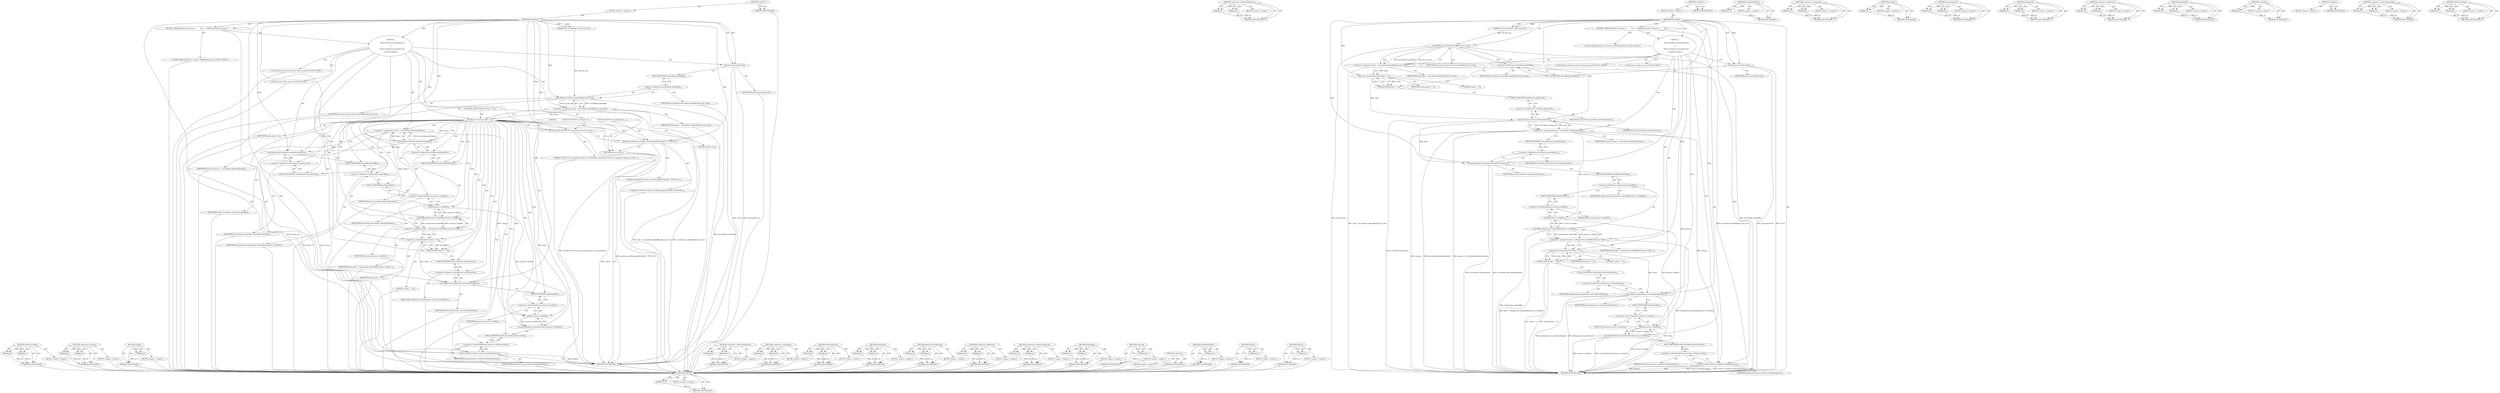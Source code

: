 digraph "CHECK" {
vulnerable_113 [label=<(METHOD,CHECK)>];
vulnerable_114 [label=<(PARAM,p1)>];
vulnerable_115 [label=<(BLOCK,&lt;empty&gt;,&lt;empty&gt;)>];
vulnerable_116 [label=<(METHOD_RETURN,ANY)>];
vulnerable_136 [label=<(METHOD,&lt;operator&gt;.indirectFieldAccess)>];
vulnerable_137 [label=<(PARAM,p1)>];
vulnerable_138 [label=<(PARAM,p2)>];
vulnerable_139 [label=<(BLOCK,&lt;empty&gt;,&lt;empty&gt;)>];
vulnerable_140 [label=<(METHOD_RETURN,ANY)>];
vulnerable_6 [label=<(METHOD,&lt;global&gt;)<SUB>1</SUB>>];
vulnerable_7 [label=<(BLOCK,&lt;empty&gt;,&lt;empty&gt;)<SUB>1</SUB>>];
vulnerable_8 [label=<(METHOD,binderDied)<SUB>1</SUB>>];
vulnerable_9 [label=<(PARAM,const wp&lt;IBinder&gt; &amp;the_late_who)<SUB>1</SUB>>];
vulnerable_10 [label=<(BLOCK,{
 OMXNodeInstance *instance;

 {

         Mut...,{
 OMXNodeInstance *instance;

 {

         Mut...)<SUB>1</SUB>>];
vulnerable_11 [label="<(LOCAL,OMXNodeInstance* instance: OMXNodeInstance*)<SUB>2</SUB>>"];
vulnerable_12 [label="<(BLOCK,{

         Mutex::Autolock autoLock(mLock);
 
...,{

         Mutex::Autolock autoLock(mLock);
 
...)<SUB>4</SUB>>"];
vulnerable_13 [label="<(LOCAL,Mutex.Autolock autoLock: Mutex.Autolock)<SUB>6</SUB>>"];
vulnerable_14 [label=<(autoLock,autoLock(mLock))<SUB>6</SUB>>];
vulnerable_15 [label=<(IDENTIFIER,mLock,autoLock(mLock))<SUB>6</SUB>>];
vulnerable_16 [label="<(LOCAL,ssize_t index: ssize_t)<SUB>8</SUB>>"];
vulnerable_17 [label=<(&lt;operator&gt;.assignment,index = mLiveNodes.indexOfKey(the_late_who))<SUB>8</SUB>>];
vulnerable_18 [label=<(IDENTIFIER,index,index = mLiveNodes.indexOfKey(the_late_who))<SUB>8</SUB>>];
vulnerable_19 [label=<(indexOfKey,mLiveNodes.indexOfKey(the_late_who))<SUB>8</SUB>>];
vulnerable_20 [label=<(&lt;operator&gt;.fieldAccess,mLiveNodes.indexOfKey)<SUB>8</SUB>>];
vulnerable_21 [label=<(IDENTIFIER,mLiveNodes,mLiveNodes.indexOfKey(the_late_who))<SUB>8</SUB>>];
vulnerable_22 [label=<(FIELD_IDENTIFIER,indexOfKey,indexOfKey)<SUB>8</SUB>>];
vulnerable_23 [label=<(IDENTIFIER,the_late_who,mLiveNodes.indexOfKey(the_late_who))<SUB>8</SUB>>];
vulnerable_24 [label=<(CHECK,CHECK(index &gt;= 0))<SUB>9</SUB>>];
vulnerable_25 [label=<(&lt;operator&gt;.greaterEqualsThan,index &gt;= 0)<SUB>9</SUB>>];
vulnerable_26 [label=<(IDENTIFIER,index,index &gt;= 0)<SUB>9</SUB>>];
vulnerable_27 [label=<(LITERAL,0,index &gt;= 0)<SUB>9</SUB>>];
vulnerable_28 [label=<(&lt;operator&gt;.assignment,instance = mLiveNodes.editValueAt(index))<SUB>11</SUB>>];
vulnerable_29 [label=<(IDENTIFIER,instance,instance = mLiveNodes.editValueAt(index))<SUB>11</SUB>>];
vulnerable_30 [label=<(editValueAt,mLiveNodes.editValueAt(index))<SUB>11</SUB>>];
vulnerable_31 [label=<(&lt;operator&gt;.fieldAccess,mLiveNodes.editValueAt)<SUB>11</SUB>>];
vulnerable_32 [label=<(IDENTIFIER,mLiveNodes,mLiveNodes.editValueAt(index))<SUB>11</SUB>>];
vulnerable_33 [label=<(FIELD_IDENTIFIER,editValueAt,editValueAt)<SUB>11</SUB>>];
vulnerable_34 [label=<(IDENTIFIER,index,mLiveNodes.editValueAt(index))<SUB>11</SUB>>];
vulnerable_35 [label=<(removeItemsAt,mLiveNodes.removeItemsAt(index))<SUB>12</SUB>>];
vulnerable_36 [label=<(&lt;operator&gt;.fieldAccess,mLiveNodes.removeItemsAt)<SUB>12</SUB>>];
vulnerable_37 [label=<(IDENTIFIER,mLiveNodes,mLiveNodes.removeItemsAt(index))<SUB>12</SUB>>];
vulnerable_38 [label=<(FIELD_IDENTIFIER,removeItemsAt,removeItemsAt)<SUB>12</SUB>>];
vulnerable_39 [label=<(IDENTIFIER,index,mLiveNodes.removeItemsAt(index))<SUB>12</SUB>>];
vulnerable_40 [label=<(&lt;operator&gt;.assignment,index = mDispatchers.indexOfKey(instance-&gt;nodeI...)<SUB>14</SUB>>];
vulnerable_41 [label=<(IDENTIFIER,index,index = mDispatchers.indexOfKey(instance-&gt;nodeI...)<SUB>14</SUB>>];
vulnerable_42 [label=<(indexOfKey,mDispatchers.indexOfKey(instance-&gt;nodeID()))<SUB>14</SUB>>];
vulnerable_43 [label=<(&lt;operator&gt;.fieldAccess,mDispatchers.indexOfKey)<SUB>14</SUB>>];
vulnerable_44 [label=<(IDENTIFIER,mDispatchers,mDispatchers.indexOfKey(instance-&gt;nodeID()))<SUB>14</SUB>>];
vulnerable_45 [label=<(FIELD_IDENTIFIER,indexOfKey,indexOfKey)<SUB>14</SUB>>];
vulnerable_46 [label=<(nodeID,instance-&gt;nodeID())<SUB>14</SUB>>];
vulnerable_47 [label=<(&lt;operator&gt;.indirectFieldAccess,instance-&gt;nodeID)<SUB>14</SUB>>];
vulnerable_48 [label=<(IDENTIFIER,instance,instance-&gt;nodeID())<SUB>14</SUB>>];
vulnerable_49 [label=<(FIELD_IDENTIFIER,nodeID,nodeID)<SUB>14</SUB>>];
vulnerable_50 [label=<(CHECK,CHECK(index &gt;= 0))<SUB>15</SUB>>];
vulnerable_51 [label=<(&lt;operator&gt;.greaterEqualsThan,index &gt;= 0)<SUB>15</SUB>>];
vulnerable_52 [label=<(IDENTIFIER,index,index &gt;= 0)<SUB>15</SUB>>];
vulnerable_53 [label=<(LITERAL,0,index &gt;= 0)<SUB>15</SUB>>];
vulnerable_54 [label=<(removeItemsAt,mDispatchers.removeItemsAt(index))<SUB>16</SUB>>];
vulnerable_55 [label=<(&lt;operator&gt;.fieldAccess,mDispatchers.removeItemsAt)<SUB>16</SUB>>];
vulnerable_56 [label=<(IDENTIFIER,mDispatchers,mDispatchers.removeItemsAt(index))<SUB>16</SUB>>];
vulnerable_57 [label=<(FIELD_IDENTIFIER,removeItemsAt,removeItemsAt)<SUB>16</SUB>>];
vulnerable_58 [label=<(IDENTIFIER,index,mDispatchers.removeItemsAt(index))<SUB>16</SUB>>];
vulnerable_59 [label=<(invalidateNodeID_l,invalidateNodeID_l(instance-&gt;nodeID()))<SUB>18</SUB>>];
vulnerable_60 [label=<(nodeID,instance-&gt;nodeID())<SUB>18</SUB>>];
vulnerable_61 [label=<(&lt;operator&gt;.indirectFieldAccess,instance-&gt;nodeID)<SUB>18</SUB>>];
vulnerable_62 [label=<(IDENTIFIER,instance,instance-&gt;nodeID())<SUB>18</SUB>>];
vulnerable_63 [label=<(FIELD_IDENTIFIER,nodeID,nodeID)<SUB>18</SUB>>];
vulnerable_64 [label=<(onObserverDied,instance-&gt;onObserverDied(mMaster))<SUB>21</SUB>>];
vulnerable_65 [label=<(&lt;operator&gt;.indirectFieldAccess,instance-&gt;onObserverDied)<SUB>21</SUB>>];
vulnerable_66 [label=<(IDENTIFIER,instance,instance-&gt;onObserverDied(mMaster))<SUB>21</SUB>>];
vulnerable_67 [label=<(FIELD_IDENTIFIER,onObserverDied,onObserverDied)<SUB>21</SUB>>];
vulnerable_68 [label=<(IDENTIFIER,mMaster,instance-&gt;onObserverDied(mMaster))<SUB>21</SUB>>];
vulnerable_69 [label=<(METHOD_RETURN,void)<SUB>1</SUB>>];
vulnerable_71 [label=<(METHOD_RETURN,ANY)<SUB>1</SUB>>];
vulnerable_141 [label=<(METHOD,invalidateNodeID_l)>];
vulnerable_142 [label=<(PARAM,p1)>];
vulnerable_143 [label=<(BLOCK,&lt;empty&gt;,&lt;empty&gt;)>];
vulnerable_144 [label=<(METHOD_RETURN,ANY)>];
vulnerable_98 [label=<(METHOD,&lt;operator&gt;.assignment)>];
vulnerable_99 [label=<(PARAM,p1)>];
vulnerable_100 [label=<(PARAM,p2)>];
vulnerable_101 [label=<(BLOCK,&lt;empty&gt;,&lt;empty&gt;)>];
vulnerable_102 [label=<(METHOD_RETURN,ANY)>];
vulnerable_132 [label=<(METHOD,nodeID)>];
vulnerable_133 [label=<(PARAM,p1)>];
vulnerable_134 [label=<(BLOCK,&lt;empty&gt;,&lt;empty&gt;)>];
vulnerable_135 [label=<(METHOD_RETURN,ANY)>];
vulnerable_127 [label=<(METHOD,removeItemsAt)>];
vulnerable_128 [label=<(PARAM,p1)>];
vulnerable_129 [label=<(PARAM,p2)>];
vulnerable_130 [label=<(BLOCK,&lt;empty&gt;,&lt;empty&gt;)>];
vulnerable_131 [label=<(METHOD_RETURN,ANY)>];
vulnerable_122 [label=<(METHOD,editValueAt)>];
vulnerable_123 [label=<(PARAM,p1)>];
vulnerable_124 [label=<(PARAM,p2)>];
vulnerable_125 [label=<(BLOCK,&lt;empty&gt;,&lt;empty&gt;)>];
vulnerable_126 [label=<(METHOD_RETURN,ANY)>];
vulnerable_108 [label=<(METHOD,&lt;operator&gt;.fieldAccess)>];
vulnerable_109 [label=<(PARAM,p1)>];
vulnerable_110 [label=<(PARAM,p2)>];
vulnerable_111 [label=<(BLOCK,&lt;empty&gt;,&lt;empty&gt;)>];
vulnerable_112 [label=<(METHOD_RETURN,ANY)>];
vulnerable_103 [label=<(METHOD,indexOfKey)>];
vulnerable_104 [label=<(PARAM,p1)>];
vulnerable_105 [label=<(PARAM,p2)>];
vulnerable_106 [label=<(BLOCK,&lt;empty&gt;,&lt;empty&gt;)>];
vulnerable_107 [label=<(METHOD_RETURN,ANY)>];
vulnerable_94 [label=<(METHOD,autoLock)>];
vulnerable_95 [label=<(PARAM,p1)>];
vulnerable_96 [label=<(BLOCK,&lt;empty&gt;,&lt;empty&gt;)>];
vulnerable_97 [label=<(METHOD_RETURN,ANY)>];
vulnerable_88 [label=<(METHOD,&lt;global&gt;)<SUB>1</SUB>>];
vulnerable_89 [label=<(BLOCK,&lt;empty&gt;,&lt;empty&gt;)>];
vulnerable_90 [label=<(METHOD_RETURN,ANY)>];
vulnerable_117 [label=<(METHOD,&lt;operator&gt;.greaterEqualsThan)>];
vulnerable_118 [label=<(PARAM,p1)>];
vulnerable_119 [label=<(PARAM,p2)>];
vulnerable_120 [label=<(BLOCK,&lt;empty&gt;,&lt;empty&gt;)>];
vulnerable_121 [label=<(METHOD_RETURN,ANY)>];
vulnerable_145 [label=<(METHOD,onObserverDied)>];
vulnerable_146 [label=<(PARAM,p1)>];
vulnerable_147 [label=<(PARAM,p2)>];
vulnerable_148 [label=<(BLOCK,&lt;empty&gt;,&lt;empty&gt;)>];
vulnerable_149 [label=<(METHOD_RETURN,ANY)>];
fixed_170 [label=<(METHOD,onObserverDied)>];
fixed_171 [label=<(PARAM,p1)>];
fixed_172 [label=<(PARAM,p2)>];
fixed_173 [label=<(BLOCK,&lt;empty&gt;,&lt;empty&gt;)>];
fixed_174 [label=<(METHOD_RETURN,ANY)>];
fixed_124 [label=<(METHOD,&lt;operator&gt;.lessThan)>];
fixed_125 [label=<(PARAM,p1)>];
fixed_126 [label=<(PARAM,p2)>];
fixed_127 [label=<(BLOCK,&lt;empty&gt;,&lt;empty&gt;)>];
fixed_128 [label=<(METHOD_RETURN,ANY)>];
fixed_148 [label=<(METHOD,nodeID)>];
fixed_149 [label=<(PARAM,p1)>];
fixed_150 [label=<(BLOCK,&lt;empty&gt;,&lt;empty&gt;)>];
fixed_151 [label=<(METHOD_RETURN,ANY)>];
fixed_6 [label=<(METHOD,&lt;global&gt;)<SUB>1</SUB>>];
fixed_7 [label=<(BLOCK,&lt;empty&gt;,&lt;empty&gt;)<SUB>1</SUB>>];
fixed_8 [label=<(METHOD,binderDied)<SUB>1</SUB>>];
fixed_9 [label=<(PARAM,const wp&lt;IBinder&gt; &amp;the_late_who)<SUB>1</SUB>>];
fixed_10 [label=<(BLOCK,{
 OMXNodeInstance *instance;

 {

         Mut...,{
 OMXNodeInstance *instance;

 {

         Mut...)<SUB>1</SUB>>];
fixed_11 [label="<(LOCAL,OMXNodeInstance* instance: OMXNodeInstance*)<SUB>2</SUB>>"];
fixed_12 [label="<(BLOCK,{

         Mutex::Autolock autoLock(mLock);
 
...,{

         Mutex::Autolock autoLock(mLock);
 
...)<SUB>4</SUB>>"];
fixed_13 [label="<(LOCAL,Mutex.Autolock autoLock: Mutex.Autolock)<SUB>6</SUB>>"];
fixed_14 [label=<(autoLock,autoLock(mLock))<SUB>6</SUB>>];
fixed_15 [label=<(IDENTIFIER,mLock,autoLock(mLock))<SUB>6</SUB>>];
fixed_16 [label="<(LOCAL,ssize_t index: ssize_t)<SUB>8</SUB>>"];
fixed_17 [label=<(&lt;operator&gt;.assignment,index = mLiveNodes.indexOfKey(the_late_who))<SUB>8</SUB>>];
fixed_18 [label=<(IDENTIFIER,index,index = mLiveNodes.indexOfKey(the_late_who))<SUB>8</SUB>>];
fixed_19 [label=<(indexOfKey,mLiveNodes.indexOfKey(the_late_who))<SUB>8</SUB>>];
fixed_20 [label=<(&lt;operator&gt;.fieldAccess,mLiveNodes.indexOfKey)<SUB>8</SUB>>];
fixed_21 [label=<(IDENTIFIER,mLiveNodes,mLiveNodes.indexOfKey(the_late_who))<SUB>8</SUB>>];
fixed_22 [label=<(FIELD_IDENTIFIER,indexOfKey,indexOfKey)<SUB>8</SUB>>];
fixed_23 [label=<(IDENTIFIER,the_late_who,mLiveNodes.indexOfKey(the_late_who))<SUB>8</SUB>>];
fixed_24 [label=<(CONTROL_STRUCTURE,IF,if (index &lt; 0))<SUB>10</SUB>>];
fixed_25 [label=<(&lt;operator&gt;.lessThan,index &lt; 0)<SUB>10</SUB>>];
fixed_26 [label=<(IDENTIFIER,index,index &lt; 0)<SUB>10</SUB>>];
fixed_27 [label=<(LITERAL,0,index &lt; 0)<SUB>10</SUB>>];
fixed_28 [label=<(BLOCK,{
            ALOGE(&quot;b/27597103, nonexistent ob...,{
            ALOGE(&quot;b/27597103, nonexistent ob...)<SUB>10</SUB>>];
fixed_29 [label=<(ALOGE,ALOGE(&quot;b/27597103, nonexistent observer on bind...)<SUB>11</SUB>>];
fixed_30 [label=<(LITERAL,&quot;b/27597103, nonexistent observer on binderDied&quot;,ALOGE(&quot;b/27597103, nonexistent observer on bind...)<SUB>11</SUB>>];
fixed_31 [label=<(android_errorWriteLog,android_errorWriteLog(0x534e4554, &quot;27597103&quot;))<SUB>12</SUB>>];
fixed_32 [label=<(LITERAL,0x534e4554,android_errorWriteLog(0x534e4554, &quot;27597103&quot;))<SUB>12</SUB>>];
fixed_33 [label=<(LITERAL,&quot;27597103&quot;,android_errorWriteLog(0x534e4554, &quot;27597103&quot;))<SUB>12</SUB>>];
fixed_34 [label=<(RETURN,return;,return;)<SUB>13</SUB>>];
fixed_35 [label=<(&lt;operator&gt;.assignment,instance = mLiveNodes.editValueAt(index))<SUB>16</SUB>>];
fixed_36 [label=<(IDENTIFIER,instance,instance = mLiveNodes.editValueAt(index))<SUB>16</SUB>>];
fixed_37 [label=<(editValueAt,mLiveNodes.editValueAt(index))<SUB>16</SUB>>];
fixed_38 [label=<(&lt;operator&gt;.fieldAccess,mLiveNodes.editValueAt)<SUB>16</SUB>>];
fixed_39 [label=<(IDENTIFIER,mLiveNodes,mLiveNodes.editValueAt(index))<SUB>16</SUB>>];
fixed_40 [label=<(FIELD_IDENTIFIER,editValueAt,editValueAt)<SUB>16</SUB>>];
fixed_41 [label=<(IDENTIFIER,index,mLiveNodes.editValueAt(index))<SUB>16</SUB>>];
fixed_42 [label=<(removeItemsAt,mLiveNodes.removeItemsAt(index))<SUB>17</SUB>>];
fixed_43 [label=<(&lt;operator&gt;.fieldAccess,mLiveNodes.removeItemsAt)<SUB>17</SUB>>];
fixed_44 [label=<(IDENTIFIER,mLiveNodes,mLiveNodes.removeItemsAt(index))<SUB>17</SUB>>];
fixed_45 [label=<(FIELD_IDENTIFIER,removeItemsAt,removeItemsAt)<SUB>17</SUB>>];
fixed_46 [label=<(IDENTIFIER,index,mLiveNodes.removeItemsAt(index))<SUB>17</SUB>>];
fixed_47 [label=<(&lt;operator&gt;.assignment,index = mDispatchers.indexOfKey(instance-&gt;nodeI...)<SUB>19</SUB>>];
fixed_48 [label=<(IDENTIFIER,index,index = mDispatchers.indexOfKey(instance-&gt;nodeI...)<SUB>19</SUB>>];
fixed_49 [label=<(indexOfKey,mDispatchers.indexOfKey(instance-&gt;nodeID()))<SUB>19</SUB>>];
fixed_50 [label=<(&lt;operator&gt;.fieldAccess,mDispatchers.indexOfKey)<SUB>19</SUB>>];
fixed_51 [label=<(IDENTIFIER,mDispatchers,mDispatchers.indexOfKey(instance-&gt;nodeID()))<SUB>19</SUB>>];
fixed_52 [label=<(FIELD_IDENTIFIER,indexOfKey,indexOfKey)<SUB>19</SUB>>];
fixed_53 [label=<(nodeID,instance-&gt;nodeID())<SUB>19</SUB>>];
fixed_54 [label=<(&lt;operator&gt;.indirectFieldAccess,instance-&gt;nodeID)<SUB>19</SUB>>];
fixed_55 [label=<(IDENTIFIER,instance,instance-&gt;nodeID())<SUB>19</SUB>>];
fixed_56 [label=<(FIELD_IDENTIFIER,nodeID,nodeID)<SUB>19</SUB>>];
fixed_57 [label=<(CHECK,CHECK(index &gt;= 0))<SUB>20</SUB>>];
fixed_58 [label=<(&lt;operator&gt;.greaterEqualsThan,index &gt;= 0)<SUB>20</SUB>>];
fixed_59 [label=<(IDENTIFIER,index,index &gt;= 0)<SUB>20</SUB>>];
fixed_60 [label=<(LITERAL,0,index &gt;= 0)<SUB>20</SUB>>];
fixed_61 [label=<(removeItemsAt,mDispatchers.removeItemsAt(index))<SUB>21</SUB>>];
fixed_62 [label=<(&lt;operator&gt;.fieldAccess,mDispatchers.removeItemsAt)<SUB>21</SUB>>];
fixed_63 [label=<(IDENTIFIER,mDispatchers,mDispatchers.removeItemsAt(index))<SUB>21</SUB>>];
fixed_64 [label=<(FIELD_IDENTIFIER,removeItemsAt,removeItemsAt)<SUB>21</SUB>>];
fixed_65 [label=<(IDENTIFIER,index,mDispatchers.removeItemsAt(index))<SUB>21</SUB>>];
fixed_66 [label=<(invalidateNodeID_l,invalidateNodeID_l(instance-&gt;nodeID()))<SUB>23</SUB>>];
fixed_67 [label=<(nodeID,instance-&gt;nodeID())<SUB>23</SUB>>];
fixed_68 [label=<(&lt;operator&gt;.indirectFieldAccess,instance-&gt;nodeID)<SUB>23</SUB>>];
fixed_69 [label=<(IDENTIFIER,instance,instance-&gt;nodeID())<SUB>23</SUB>>];
fixed_70 [label=<(FIELD_IDENTIFIER,nodeID,nodeID)<SUB>23</SUB>>];
fixed_71 [label=<(onObserverDied,instance-&gt;onObserverDied(mMaster))<SUB>26</SUB>>];
fixed_72 [label=<(&lt;operator&gt;.indirectFieldAccess,instance-&gt;onObserverDied)<SUB>26</SUB>>];
fixed_73 [label=<(IDENTIFIER,instance,instance-&gt;onObserverDied(mMaster))<SUB>26</SUB>>];
fixed_74 [label=<(FIELD_IDENTIFIER,onObserverDied,onObserverDied)<SUB>26</SUB>>];
fixed_75 [label=<(IDENTIFIER,mMaster,instance-&gt;onObserverDied(mMaster))<SUB>26</SUB>>];
fixed_76 [label=<(METHOD_RETURN,void)<SUB>1</SUB>>];
fixed_78 [label=<(METHOD_RETURN,ANY)<SUB>1</SUB>>];
fixed_152 [label=<(METHOD,&lt;operator&gt;.indirectFieldAccess)>];
fixed_153 [label=<(PARAM,p1)>];
fixed_154 [label=<(PARAM,p2)>];
fixed_155 [label=<(BLOCK,&lt;empty&gt;,&lt;empty&gt;)>];
fixed_156 [label=<(METHOD_RETURN,ANY)>];
fixed_109 [label=<(METHOD,&lt;operator&gt;.assignment)>];
fixed_110 [label=<(PARAM,p1)>];
fixed_111 [label=<(PARAM,p2)>];
fixed_112 [label=<(BLOCK,&lt;empty&gt;,&lt;empty&gt;)>];
fixed_113 [label=<(METHOD_RETURN,ANY)>];
fixed_143 [label=<(METHOD,removeItemsAt)>];
fixed_144 [label=<(PARAM,p1)>];
fixed_145 [label=<(PARAM,p2)>];
fixed_146 [label=<(BLOCK,&lt;empty&gt;,&lt;empty&gt;)>];
fixed_147 [label=<(METHOD_RETURN,ANY)>];
fixed_138 [label=<(METHOD,editValueAt)>];
fixed_139 [label=<(PARAM,p1)>];
fixed_140 [label=<(PARAM,p2)>];
fixed_141 [label=<(BLOCK,&lt;empty&gt;,&lt;empty&gt;)>];
fixed_142 [label=<(METHOD_RETURN,ANY)>];
fixed_133 [label=<(METHOD,android_errorWriteLog)>];
fixed_134 [label=<(PARAM,p1)>];
fixed_135 [label=<(PARAM,p2)>];
fixed_136 [label=<(BLOCK,&lt;empty&gt;,&lt;empty&gt;)>];
fixed_137 [label=<(METHOD_RETURN,ANY)>];
fixed_119 [label=<(METHOD,&lt;operator&gt;.fieldAccess)>];
fixed_120 [label=<(PARAM,p1)>];
fixed_121 [label=<(PARAM,p2)>];
fixed_122 [label=<(BLOCK,&lt;empty&gt;,&lt;empty&gt;)>];
fixed_123 [label=<(METHOD_RETURN,ANY)>];
fixed_161 [label=<(METHOD,&lt;operator&gt;.greaterEqualsThan)>];
fixed_162 [label=<(PARAM,p1)>];
fixed_163 [label=<(PARAM,p2)>];
fixed_164 [label=<(BLOCK,&lt;empty&gt;,&lt;empty&gt;)>];
fixed_165 [label=<(METHOD_RETURN,ANY)>];
fixed_114 [label=<(METHOD,indexOfKey)>];
fixed_115 [label=<(PARAM,p1)>];
fixed_116 [label=<(PARAM,p2)>];
fixed_117 [label=<(BLOCK,&lt;empty&gt;,&lt;empty&gt;)>];
fixed_118 [label=<(METHOD_RETURN,ANY)>];
fixed_105 [label=<(METHOD,autoLock)>];
fixed_106 [label=<(PARAM,p1)>];
fixed_107 [label=<(BLOCK,&lt;empty&gt;,&lt;empty&gt;)>];
fixed_108 [label=<(METHOD_RETURN,ANY)>];
fixed_99 [label=<(METHOD,&lt;global&gt;)<SUB>1</SUB>>];
fixed_100 [label=<(BLOCK,&lt;empty&gt;,&lt;empty&gt;)>];
fixed_101 [label=<(METHOD_RETURN,ANY)>];
fixed_166 [label=<(METHOD,invalidateNodeID_l)>];
fixed_167 [label=<(PARAM,p1)>];
fixed_168 [label=<(BLOCK,&lt;empty&gt;,&lt;empty&gt;)>];
fixed_169 [label=<(METHOD_RETURN,ANY)>];
fixed_129 [label=<(METHOD,ALOGE)>];
fixed_130 [label=<(PARAM,p1)>];
fixed_131 [label=<(BLOCK,&lt;empty&gt;,&lt;empty&gt;)>];
fixed_132 [label=<(METHOD_RETURN,ANY)>];
fixed_157 [label=<(METHOD,CHECK)>];
fixed_158 [label=<(PARAM,p1)>];
fixed_159 [label=<(BLOCK,&lt;empty&gt;,&lt;empty&gt;)>];
fixed_160 [label=<(METHOD_RETURN,ANY)>];
vulnerable_113 -> vulnerable_114  [key=0, label="AST: "];
vulnerable_113 -> vulnerable_114  [key=1, label="DDG: "];
vulnerable_113 -> vulnerable_115  [key=0, label="AST: "];
vulnerable_113 -> vulnerable_116  [key=0, label="AST: "];
vulnerable_113 -> vulnerable_116  [key=1, label="CFG: "];
vulnerable_114 -> vulnerable_116  [key=0, label="DDG: p1"];
vulnerable_136 -> vulnerable_137  [key=0, label="AST: "];
vulnerable_136 -> vulnerable_137  [key=1, label="DDG: "];
vulnerable_136 -> vulnerable_139  [key=0, label="AST: "];
vulnerable_136 -> vulnerable_138  [key=0, label="AST: "];
vulnerable_136 -> vulnerable_138  [key=1, label="DDG: "];
vulnerable_136 -> vulnerable_140  [key=0, label="AST: "];
vulnerable_136 -> vulnerable_140  [key=1, label="CFG: "];
vulnerable_137 -> vulnerable_140  [key=0, label="DDG: p1"];
vulnerable_138 -> vulnerable_140  [key=0, label="DDG: p2"];
vulnerable_6 -> vulnerable_7  [key=0, label="AST: "];
vulnerable_6 -> vulnerable_71  [key=0, label="AST: "];
vulnerable_6 -> vulnerable_71  [key=1, label="CFG: "];
vulnerable_7 -> vulnerable_8  [key=0, label="AST: "];
vulnerable_8 -> vulnerable_9  [key=0, label="AST: "];
vulnerable_8 -> vulnerable_9  [key=1, label="DDG: "];
vulnerable_8 -> vulnerable_10  [key=0, label="AST: "];
vulnerable_8 -> vulnerable_69  [key=0, label="AST: "];
vulnerable_8 -> vulnerable_14  [key=0, label="CFG: "];
vulnerable_8 -> vulnerable_14  [key=1, label="DDG: "];
vulnerable_8 -> vulnerable_12  [key=0, label="DDG: "];
vulnerable_8 -> vulnerable_64  [key=0, label="DDG: "];
vulnerable_8 -> vulnerable_35  [key=0, label="DDG: "];
vulnerable_8 -> vulnerable_54  [key=0, label="DDG: "];
vulnerable_8 -> vulnerable_19  [key=0, label="DDG: "];
vulnerable_8 -> vulnerable_25  [key=0, label="DDG: "];
vulnerable_8 -> vulnerable_30  [key=0, label="DDG: "];
vulnerable_8 -> vulnerable_51  [key=0, label="DDG: "];
vulnerable_9 -> vulnerable_19  [key=0, label="DDG: the_late_who"];
vulnerable_10 -> vulnerable_11  [key=0, label="AST: "];
vulnerable_10 -> vulnerable_12  [key=0, label="AST: "];
vulnerable_10 -> vulnerable_64  [key=0, label="AST: "];
vulnerable_12 -> vulnerable_13  [key=0, label="AST: "];
vulnerable_12 -> vulnerable_14  [key=0, label="AST: "];
vulnerable_12 -> vulnerable_16  [key=0, label="AST: "];
vulnerable_12 -> vulnerable_17  [key=0, label="AST: "];
vulnerable_12 -> vulnerable_24  [key=0, label="AST: "];
vulnerable_12 -> vulnerable_28  [key=0, label="AST: "];
vulnerable_12 -> vulnerable_35  [key=0, label="AST: "];
vulnerable_12 -> vulnerable_40  [key=0, label="AST: "];
vulnerable_12 -> vulnerable_50  [key=0, label="AST: "];
vulnerable_12 -> vulnerable_54  [key=0, label="AST: "];
vulnerable_12 -> vulnerable_59  [key=0, label="AST: "];
vulnerable_14 -> vulnerable_15  [key=0, label="AST: "];
vulnerable_14 -> vulnerable_22  [key=0, label="CFG: "];
vulnerable_14 -> vulnerable_69  [key=0, label="DDG: autoLock(mLock)"];
vulnerable_14 -> vulnerable_69  [key=1, label="DDG: mLock"];
vulnerable_17 -> vulnerable_18  [key=0, label="AST: "];
vulnerable_17 -> vulnerable_19  [key=0, label="AST: "];
vulnerable_17 -> vulnerable_25  [key=0, label="CFG: "];
vulnerable_17 -> vulnerable_25  [key=1, label="DDG: index"];
vulnerable_17 -> vulnerable_69  [key=0, label="DDG: mLiveNodes.indexOfKey(the_late_who)"];
vulnerable_17 -> vulnerable_69  [key=1, label="DDG: index = mLiveNodes.indexOfKey(the_late_who)"];
vulnerable_19 -> vulnerable_20  [key=0, label="AST: "];
vulnerable_19 -> vulnerable_23  [key=0, label="AST: "];
vulnerable_19 -> vulnerable_17  [key=0, label="CFG: "];
vulnerable_19 -> vulnerable_17  [key=1, label="DDG: mLiveNodes.indexOfKey"];
vulnerable_19 -> vulnerable_17  [key=2, label="DDG: the_late_who"];
vulnerable_19 -> vulnerable_69  [key=0, label="DDG: mLiveNodes.indexOfKey"];
vulnerable_19 -> vulnerable_69  [key=1, label="DDG: the_late_who"];
vulnerable_20 -> vulnerable_21  [key=0, label="AST: "];
vulnerable_20 -> vulnerable_22  [key=0, label="AST: "];
vulnerable_20 -> vulnerable_19  [key=0, label="CFG: "];
vulnerable_22 -> vulnerable_20  [key=0, label="CFG: "];
vulnerable_24 -> vulnerable_25  [key=0, label="AST: "];
vulnerable_24 -> vulnerable_33  [key=0, label="CFG: "];
vulnerable_25 -> vulnerable_26  [key=0, label="AST: "];
vulnerable_25 -> vulnerable_27  [key=0, label="AST: "];
vulnerable_25 -> vulnerable_24  [key=0, label="CFG: "];
vulnerable_25 -> vulnerable_24  [key=1, label="DDG: index"];
vulnerable_25 -> vulnerable_24  [key=2, label="DDG: 0"];
vulnerable_25 -> vulnerable_30  [key=0, label="DDG: index"];
vulnerable_28 -> vulnerable_29  [key=0, label="AST: "];
vulnerable_28 -> vulnerable_30  [key=0, label="AST: "];
vulnerable_28 -> vulnerable_38  [key=0, label="CFG: "];
vulnerable_28 -> vulnerable_69  [key=0, label="DDG: instance"];
vulnerable_28 -> vulnerable_69  [key=1, label="DDG: mLiveNodes.editValueAt(index)"];
vulnerable_28 -> vulnerable_69  [key=2, label="DDG: instance = mLiveNodes.editValueAt(index)"];
vulnerable_28 -> vulnerable_64  [key=0, label="DDG: instance"];
vulnerable_28 -> vulnerable_60  [key=0, label="DDG: instance"];
vulnerable_28 -> vulnerable_46  [key=0, label="DDG: instance"];
vulnerable_30 -> vulnerable_31  [key=0, label="AST: "];
vulnerable_30 -> vulnerable_34  [key=0, label="AST: "];
vulnerable_30 -> vulnerable_28  [key=0, label="CFG: "];
vulnerable_30 -> vulnerable_28  [key=1, label="DDG: mLiveNodes.editValueAt"];
vulnerable_30 -> vulnerable_28  [key=2, label="DDG: index"];
vulnerable_30 -> vulnerable_69  [key=0, label="DDG: mLiveNodes.editValueAt"];
vulnerable_30 -> vulnerable_35  [key=0, label="DDG: index"];
vulnerable_31 -> vulnerable_32  [key=0, label="AST: "];
vulnerable_31 -> vulnerable_33  [key=0, label="AST: "];
vulnerable_31 -> vulnerable_30  [key=0, label="CFG: "];
vulnerable_33 -> vulnerable_31  [key=0, label="CFG: "];
vulnerable_35 -> vulnerable_36  [key=0, label="AST: "];
vulnerable_35 -> vulnerable_39  [key=0, label="AST: "];
vulnerable_35 -> vulnerable_45  [key=0, label="CFG: "];
vulnerable_35 -> vulnerable_69  [key=0, label="DDG: mLiveNodes.removeItemsAt"];
vulnerable_35 -> vulnerable_69  [key=1, label="DDG: mLiveNodes.removeItemsAt(index)"];
vulnerable_36 -> vulnerable_37  [key=0, label="AST: "];
vulnerable_36 -> vulnerable_38  [key=0, label="AST: "];
vulnerable_36 -> vulnerable_35  [key=0, label="CFG: "];
vulnerable_38 -> vulnerable_36  [key=0, label="CFG: "];
vulnerable_40 -> vulnerable_41  [key=0, label="AST: "];
vulnerable_40 -> vulnerable_42  [key=0, label="AST: "];
vulnerable_40 -> vulnerable_51  [key=0, label="CFG: "];
vulnerable_40 -> vulnerable_51  [key=1, label="DDG: index"];
vulnerable_40 -> vulnerable_69  [key=0, label="DDG: mDispatchers.indexOfKey(instance-&gt;nodeID())"];
vulnerable_40 -> vulnerable_69  [key=1, label="DDG: index = mDispatchers.indexOfKey(instance-&gt;nodeID())"];
vulnerable_42 -> vulnerable_43  [key=0, label="AST: "];
vulnerable_42 -> vulnerable_46  [key=0, label="AST: "];
vulnerable_42 -> vulnerable_40  [key=0, label="CFG: "];
vulnerable_42 -> vulnerable_40  [key=1, label="DDG: mDispatchers.indexOfKey"];
vulnerable_42 -> vulnerable_40  [key=2, label="DDG: instance-&gt;nodeID()"];
vulnerable_42 -> vulnerable_69  [key=0, label="DDG: mDispatchers.indexOfKey"];
vulnerable_43 -> vulnerable_44  [key=0, label="AST: "];
vulnerable_43 -> vulnerable_45  [key=0, label="AST: "];
vulnerable_43 -> vulnerable_49  [key=0, label="CFG: "];
vulnerable_45 -> vulnerable_43  [key=0, label="CFG: "];
vulnerable_46 -> vulnerable_47  [key=0, label="AST: "];
vulnerable_46 -> vulnerable_42  [key=0, label="CFG: "];
vulnerable_46 -> vulnerable_42  [key=1, label="DDG: instance-&gt;nodeID"];
vulnerable_46 -> vulnerable_60  [key=0, label="DDG: instance-&gt;nodeID"];
vulnerable_47 -> vulnerable_48  [key=0, label="AST: "];
vulnerable_47 -> vulnerable_49  [key=0, label="AST: "];
vulnerable_47 -> vulnerable_46  [key=0, label="CFG: "];
vulnerable_49 -> vulnerable_47  [key=0, label="CFG: "];
vulnerable_50 -> vulnerable_51  [key=0, label="AST: "];
vulnerable_50 -> vulnerable_57  [key=0, label="CFG: "];
vulnerable_50 -> vulnerable_69  [key=0, label="DDG: index &gt;= 0"];
vulnerable_50 -> vulnerable_69  [key=1, label="DDG: CHECK(index &gt;= 0)"];
vulnerable_51 -> vulnerable_52  [key=0, label="AST: "];
vulnerable_51 -> vulnerable_53  [key=0, label="AST: "];
vulnerable_51 -> vulnerable_50  [key=0, label="CFG: "];
vulnerable_51 -> vulnerable_50  [key=1, label="DDG: index"];
vulnerable_51 -> vulnerable_50  [key=2, label="DDG: 0"];
vulnerable_51 -> vulnerable_54  [key=0, label="DDG: index"];
vulnerable_54 -> vulnerable_55  [key=0, label="AST: "];
vulnerable_54 -> vulnerable_58  [key=0, label="AST: "];
vulnerable_54 -> vulnerable_63  [key=0, label="CFG: "];
vulnerable_54 -> vulnerable_69  [key=0, label="DDG: mDispatchers.removeItemsAt"];
vulnerable_54 -> vulnerable_69  [key=1, label="DDG: index"];
vulnerable_54 -> vulnerable_69  [key=2, label="DDG: mDispatchers.removeItemsAt(index)"];
vulnerable_55 -> vulnerable_56  [key=0, label="AST: "];
vulnerable_55 -> vulnerable_57  [key=0, label="AST: "];
vulnerable_55 -> vulnerable_54  [key=0, label="CFG: "];
vulnerable_57 -> vulnerable_55  [key=0, label="CFG: "];
vulnerable_59 -> vulnerable_60  [key=0, label="AST: "];
vulnerable_59 -> vulnerable_67  [key=0, label="CFG: "];
vulnerable_59 -> vulnerable_69  [key=0, label="DDG: instance-&gt;nodeID()"];
vulnerable_59 -> vulnerable_69  [key=1, label="DDG: invalidateNodeID_l(instance-&gt;nodeID())"];
vulnerable_60 -> vulnerable_61  [key=0, label="AST: "];
vulnerable_60 -> vulnerable_59  [key=0, label="CFG: "];
vulnerable_60 -> vulnerable_59  [key=1, label="DDG: instance-&gt;nodeID"];
vulnerable_60 -> vulnerable_69  [key=0, label="DDG: instance-&gt;nodeID"];
vulnerable_61 -> vulnerable_62  [key=0, label="AST: "];
vulnerable_61 -> vulnerable_63  [key=0, label="AST: "];
vulnerable_61 -> vulnerable_60  [key=0, label="CFG: "];
vulnerable_63 -> vulnerable_61  [key=0, label="CFG: "];
vulnerable_64 -> vulnerable_65  [key=0, label="AST: "];
vulnerable_64 -> vulnerable_68  [key=0, label="AST: "];
vulnerable_64 -> vulnerable_69  [key=0, label="CFG: "];
vulnerable_64 -> vulnerable_69  [key=1, label="DDG: instance-&gt;onObserverDied"];
vulnerable_64 -> vulnerable_69  [key=2, label="DDG: instance-&gt;onObserverDied(mMaster)"];
vulnerable_64 -> vulnerable_69  [key=3, label="DDG: mMaster"];
vulnerable_65 -> vulnerable_66  [key=0, label="AST: "];
vulnerable_65 -> vulnerable_67  [key=0, label="AST: "];
vulnerable_65 -> vulnerable_64  [key=0, label="CFG: "];
vulnerable_67 -> vulnerable_65  [key=0, label="CFG: "];
vulnerable_141 -> vulnerable_142  [key=0, label="AST: "];
vulnerable_141 -> vulnerable_142  [key=1, label="DDG: "];
vulnerable_141 -> vulnerable_143  [key=0, label="AST: "];
vulnerable_141 -> vulnerable_144  [key=0, label="AST: "];
vulnerable_141 -> vulnerable_144  [key=1, label="CFG: "];
vulnerable_142 -> vulnerable_144  [key=0, label="DDG: p1"];
vulnerable_98 -> vulnerable_99  [key=0, label="AST: "];
vulnerable_98 -> vulnerable_99  [key=1, label="DDG: "];
vulnerable_98 -> vulnerable_101  [key=0, label="AST: "];
vulnerable_98 -> vulnerable_100  [key=0, label="AST: "];
vulnerable_98 -> vulnerable_100  [key=1, label="DDG: "];
vulnerable_98 -> vulnerable_102  [key=0, label="AST: "];
vulnerable_98 -> vulnerable_102  [key=1, label="CFG: "];
vulnerable_99 -> vulnerable_102  [key=0, label="DDG: p1"];
vulnerable_100 -> vulnerable_102  [key=0, label="DDG: p2"];
vulnerable_132 -> vulnerable_133  [key=0, label="AST: "];
vulnerable_132 -> vulnerable_133  [key=1, label="DDG: "];
vulnerable_132 -> vulnerable_134  [key=0, label="AST: "];
vulnerable_132 -> vulnerable_135  [key=0, label="AST: "];
vulnerable_132 -> vulnerable_135  [key=1, label="CFG: "];
vulnerable_133 -> vulnerable_135  [key=0, label="DDG: p1"];
vulnerable_127 -> vulnerable_128  [key=0, label="AST: "];
vulnerable_127 -> vulnerable_128  [key=1, label="DDG: "];
vulnerable_127 -> vulnerable_130  [key=0, label="AST: "];
vulnerable_127 -> vulnerable_129  [key=0, label="AST: "];
vulnerable_127 -> vulnerable_129  [key=1, label="DDG: "];
vulnerable_127 -> vulnerable_131  [key=0, label="AST: "];
vulnerable_127 -> vulnerable_131  [key=1, label="CFG: "];
vulnerable_128 -> vulnerable_131  [key=0, label="DDG: p1"];
vulnerable_129 -> vulnerable_131  [key=0, label="DDG: p2"];
vulnerable_122 -> vulnerable_123  [key=0, label="AST: "];
vulnerable_122 -> vulnerable_123  [key=1, label="DDG: "];
vulnerable_122 -> vulnerable_125  [key=0, label="AST: "];
vulnerable_122 -> vulnerable_124  [key=0, label="AST: "];
vulnerable_122 -> vulnerable_124  [key=1, label="DDG: "];
vulnerable_122 -> vulnerable_126  [key=0, label="AST: "];
vulnerable_122 -> vulnerable_126  [key=1, label="CFG: "];
vulnerable_123 -> vulnerable_126  [key=0, label="DDG: p1"];
vulnerable_124 -> vulnerable_126  [key=0, label="DDG: p2"];
vulnerable_108 -> vulnerable_109  [key=0, label="AST: "];
vulnerable_108 -> vulnerable_109  [key=1, label="DDG: "];
vulnerable_108 -> vulnerable_111  [key=0, label="AST: "];
vulnerable_108 -> vulnerable_110  [key=0, label="AST: "];
vulnerable_108 -> vulnerable_110  [key=1, label="DDG: "];
vulnerable_108 -> vulnerable_112  [key=0, label="AST: "];
vulnerable_108 -> vulnerable_112  [key=1, label="CFG: "];
vulnerable_109 -> vulnerable_112  [key=0, label="DDG: p1"];
vulnerable_110 -> vulnerable_112  [key=0, label="DDG: p2"];
vulnerable_103 -> vulnerable_104  [key=0, label="AST: "];
vulnerable_103 -> vulnerable_104  [key=1, label="DDG: "];
vulnerable_103 -> vulnerable_106  [key=0, label="AST: "];
vulnerable_103 -> vulnerable_105  [key=0, label="AST: "];
vulnerable_103 -> vulnerable_105  [key=1, label="DDG: "];
vulnerable_103 -> vulnerable_107  [key=0, label="AST: "];
vulnerable_103 -> vulnerable_107  [key=1, label="CFG: "];
vulnerable_104 -> vulnerable_107  [key=0, label="DDG: p1"];
vulnerable_105 -> vulnerable_107  [key=0, label="DDG: p2"];
vulnerable_94 -> vulnerable_95  [key=0, label="AST: "];
vulnerable_94 -> vulnerable_95  [key=1, label="DDG: "];
vulnerable_94 -> vulnerable_96  [key=0, label="AST: "];
vulnerable_94 -> vulnerable_97  [key=0, label="AST: "];
vulnerable_94 -> vulnerable_97  [key=1, label="CFG: "];
vulnerable_95 -> vulnerable_97  [key=0, label="DDG: p1"];
vulnerable_88 -> vulnerable_89  [key=0, label="AST: "];
vulnerable_88 -> vulnerable_90  [key=0, label="AST: "];
vulnerable_88 -> vulnerable_90  [key=1, label="CFG: "];
vulnerable_117 -> vulnerable_118  [key=0, label="AST: "];
vulnerable_117 -> vulnerable_118  [key=1, label="DDG: "];
vulnerable_117 -> vulnerable_120  [key=0, label="AST: "];
vulnerable_117 -> vulnerable_119  [key=0, label="AST: "];
vulnerable_117 -> vulnerable_119  [key=1, label="DDG: "];
vulnerable_117 -> vulnerable_121  [key=0, label="AST: "];
vulnerable_117 -> vulnerable_121  [key=1, label="CFG: "];
vulnerable_118 -> vulnerable_121  [key=0, label="DDG: p1"];
vulnerable_119 -> vulnerable_121  [key=0, label="DDG: p2"];
vulnerable_145 -> vulnerable_146  [key=0, label="AST: "];
vulnerable_145 -> vulnerable_146  [key=1, label="DDG: "];
vulnerable_145 -> vulnerable_148  [key=0, label="AST: "];
vulnerable_145 -> vulnerable_147  [key=0, label="AST: "];
vulnerable_145 -> vulnerable_147  [key=1, label="DDG: "];
vulnerable_145 -> vulnerable_149  [key=0, label="AST: "];
vulnerable_145 -> vulnerable_149  [key=1, label="CFG: "];
vulnerable_146 -> vulnerable_149  [key=0, label="DDG: p1"];
vulnerable_147 -> vulnerable_149  [key=0, label="DDG: p2"];
fixed_170 -> fixed_171  [key=0, label="AST: "];
fixed_170 -> fixed_171  [key=1, label="DDG: "];
fixed_170 -> fixed_173  [key=0, label="AST: "];
fixed_170 -> fixed_172  [key=0, label="AST: "];
fixed_170 -> fixed_172  [key=1, label="DDG: "];
fixed_170 -> fixed_174  [key=0, label="AST: "];
fixed_170 -> fixed_174  [key=1, label="CFG: "];
fixed_171 -> fixed_174  [key=0, label="DDG: p1"];
fixed_172 -> fixed_174  [key=0, label="DDG: p2"];
fixed_173 -> vulnerable_113  [key=0];
fixed_174 -> vulnerable_113  [key=0];
fixed_124 -> fixed_125  [key=0, label="AST: "];
fixed_124 -> fixed_125  [key=1, label="DDG: "];
fixed_124 -> fixed_127  [key=0, label="AST: "];
fixed_124 -> fixed_126  [key=0, label="AST: "];
fixed_124 -> fixed_126  [key=1, label="DDG: "];
fixed_124 -> fixed_128  [key=0, label="AST: "];
fixed_124 -> fixed_128  [key=1, label="CFG: "];
fixed_125 -> fixed_128  [key=0, label="DDG: p1"];
fixed_126 -> fixed_128  [key=0, label="DDG: p2"];
fixed_127 -> vulnerable_113  [key=0];
fixed_128 -> vulnerable_113  [key=0];
fixed_148 -> fixed_149  [key=0, label="AST: "];
fixed_148 -> fixed_149  [key=1, label="DDG: "];
fixed_148 -> fixed_150  [key=0, label="AST: "];
fixed_148 -> fixed_151  [key=0, label="AST: "];
fixed_148 -> fixed_151  [key=1, label="CFG: "];
fixed_149 -> fixed_151  [key=0, label="DDG: p1"];
fixed_150 -> vulnerable_113  [key=0];
fixed_151 -> vulnerable_113  [key=0];
fixed_6 -> fixed_7  [key=0, label="AST: "];
fixed_6 -> fixed_78  [key=0, label="AST: "];
fixed_6 -> fixed_78  [key=1, label="CFG: "];
fixed_7 -> fixed_8  [key=0, label="AST: "];
fixed_8 -> fixed_9  [key=0, label="AST: "];
fixed_8 -> fixed_9  [key=1, label="DDG: "];
fixed_8 -> fixed_10  [key=0, label="AST: "];
fixed_8 -> fixed_76  [key=0, label="AST: "];
fixed_8 -> fixed_14  [key=0, label="CFG: "];
fixed_8 -> fixed_14  [key=1, label="DDG: "];
fixed_8 -> fixed_12  [key=0, label="DDG: "];
fixed_8 -> fixed_71  [key=0, label="DDG: "];
fixed_8 -> fixed_42  [key=0, label="DDG: "];
fixed_8 -> fixed_61  [key=0, label="DDG: "];
fixed_8 -> fixed_19  [key=0, label="DDG: "];
fixed_8 -> fixed_25  [key=0, label="DDG: "];
fixed_8 -> fixed_34  [key=0, label="DDG: "];
fixed_8 -> fixed_37  [key=0, label="DDG: "];
fixed_8 -> fixed_58  [key=0, label="DDG: "];
fixed_8 -> fixed_29  [key=0, label="DDG: "];
fixed_8 -> fixed_31  [key=0, label="DDG: "];
fixed_9 -> fixed_19  [key=0, label="DDG: the_late_who"];
fixed_10 -> fixed_11  [key=0, label="AST: "];
fixed_10 -> fixed_12  [key=0, label="AST: "];
fixed_10 -> fixed_71  [key=0, label="AST: "];
fixed_11 -> vulnerable_113  [key=0];
fixed_12 -> fixed_13  [key=0, label="AST: "];
fixed_12 -> fixed_14  [key=0, label="AST: "];
fixed_12 -> fixed_16  [key=0, label="AST: "];
fixed_12 -> fixed_17  [key=0, label="AST: "];
fixed_12 -> fixed_24  [key=0, label="AST: "];
fixed_12 -> fixed_35  [key=0, label="AST: "];
fixed_12 -> fixed_42  [key=0, label="AST: "];
fixed_12 -> fixed_47  [key=0, label="AST: "];
fixed_12 -> fixed_57  [key=0, label="AST: "];
fixed_12 -> fixed_61  [key=0, label="AST: "];
fixed_12 -> fixed_66  [key=0, label="AST: "];
fixed_13 -> vulnerable_113  [key=0];
fixed_14 -> fixed_15  [key=0, label="AST: "];
fixed_14 -> fixed_22  [key=0, label="CFG: "];
fixed_14 -> fixed_76  [key=0, label="DDG: autoLock(mLock)"];
fixed_14 -> fixed_76  [key=1, label="DDG: mLock"];
fixed_15 -> vulnerable_113  [key=0];
fixed_16 -> vulnerable_113  [key=0];
fixed_17 -> fixed_18  [key=0, label="AST: "];
fixed_17 -> fixed_19  [key=0, label="AST: "];
fixed_17 -> fixed_25  [key=0, label="CFG: "];
fixed_17 -> fixed_25  [key=1, label="DDG: index"];
fixed_17 -> fixed_76  [key=0, label="DDG: mLiveNodes.indexOfKey(the_late_who)"];
fixed_17 -> fixed_76  [key=1, label="DDG: index = mLiveNodes.indexOfKey(the_late_who)"];
fixed_18 -> vulnerable_113  [key=0];
fixed_19 -> fixed_20  [key=0, label="AST: "];
fixed_19 -> fixed_23  [key=0, label="AST: "];
fixed_19 -> fixed_17  [key=0, label="CFG: "];
fixed_19 -> fixed_17  [key=1, label="DDG: mLiveNodes.indexOfKey"];
fixed_19 -> fixed_17  [key=2, label="DDG: the_late_who"];
fixed_19 -> fixed_76  [key=0, label="DDG: mLiveNodes.indexOfKey"];
fixed_19 -> fixed_76  [key=1, label="DDG: the_late_who"];
fixed_20 -> fixed_21  [key=0, label="AST: "];
fixed_20 -> fixed_22  [key=0, label="AST: "];
fixed_20 -> fixed_19  [key=0, label="CFG: "];
fixed_21 -> vulnerable_113  [key=0];
fixed_22 -> fixed_20  [key=0, label="CFG: "];
fixed_23 -> vulnerable_113  [key=0];
fixed_24 -> fixed_25  [key=0, label="AST: "];
fixed_24 -> fixed_28  [key=0, label="AST: "];
fixed_25 -> fixed_26  [key=0, label="AST: "];
fixed_25 -> fixed_27  [key=0, label="AST: "];
fixed_25 -> fixed_29  [key=0, label="CFG: "];
fixed_25 -> fixed_29  [key=1, label="CDG: "];
fixed_25 -> fixed_40  [key=0, label="CFG: "];
fixed_25 -> fixed_40  [key=1, label="CDG: "];
fixed_25 -> fixed_76  [key=0, label="DDG: index"];
fixed_25 -> fixed_76  [key=1, label="DDG: index &lt; 0"];
fixed_25 -> fixed_37  [key=0, label="DDG: index"];
fixed_25 -> fixed_37  [key=1, label="CDG: "];
fixed_25 -> fixed_47  [key=0, label="CDG: "];
fixed_25 -> fixed_34  [key=0, label="CDG: "];
fixed_25 -> fixed_68  [key=0, label="CDG: "];
fixed_25 -> fixed_49  [key=0, label="CDG: "];
fixed_25 -> fixed_64  [key=0, label="CDG: "];
fixed_25 -> fixed_42  [key=0, label="CDG: "];
fixed_25 -> fixed_57  [key=0, label="CDG: "];
fixed_25 -> fixed_66  [key=0, label="CDG: "];
fixed_25 -> fixed_52  [key=0, label="CDG: "];
fixed_25 -> fixed_38  [key=0, label="CDG: "];
fixed_25 -> fixed_72  [key=0, label="CDG: "];
fixed_25 -> fixed_56  [key=0, label="CDG: "];
fixed_25 -> fixed_67  [key=0, label="CDG: "];
fixed_25 -> fixed_74  [key=0, label="CDG: "];
fixed_25 -> fixed_45  [key=0, label="CDG: "];
fixed_25 -> fixed_50  [key=0, label="CDG: "];
fixed_25 -> fixed_35  [key=0, label="CDG: "];
fixed_25 -> fixed_54  [key=0, label="CDG: "];
fixed_25 -> fixed_43  [key=0, label="CDG: "];
fixed_25 -> fixed_58  [key=0, label="CDG: "];
fixed_25 -> fixed_61  [key=0, label="CDG: "];
fixed_25 -> fixed_71  [key=0, label="CDG: "];
fixed_25 -> fixed_53  [key=0, label="CDG: "];
fixed_25 -> fixed_70  [key=0, label="CDG: "];
fixed_25 -> fixed_62  [key=0, label="CDG: "];
fixed_25 -> fixed_31  [key=0, label="CDG: "];
fixed_26 -> vulnerable_113  [key=0];
fixed_27 -> vulnerable_113  [key=0];
fixed_28 -> fixed_29  [key=0, label="AST: "];
fixed_28 -> fixed_31  [key=0, label="AST: "];
fixed_28 -> fixed_34  [key=0, label="AST: "];
fixed_29 -> fixed_30  [key=0, label="AST: "];
fixed_29 -> fixed_31  [key=0, label="CFG: "];
fixed_29 -> fixed_76  [key=0, label="DDG: ALOGE(&quot;b/27597103, nonexistent observer on binderDied&quot;)"];
fixed_30 -> vulnerable_113  [key=0];
fixed_31 -> fixed_32  [key=0, label="AST: "];
fixed_31 -> fixed_33  [key=0, label="AST: "];
fixed_31 -> fixed_34  [key=0, label="CFG: "];
fixed_31 -> fixed_76  [key=0, label="DDG: android_errorWriteLog(0x534e4554, &quot;27597103&quot;)"];
fixed_32 -> vulnerable_113  [key=0];
fixed_33 -> vulnerable_113  [key=0];
fixed_34 -> fixed_76  [key=0, label="CFG: "];
fixed_34 -> fixed_76  [key=1, label="DDG: &lt;RET&gt;"];
fixed_35 -> fixed_36  [key=0, label="AST: "];
fixed_35 -> fixed_37  [key=0, label="AST: "];
fixed_35 -> fixed_45  [key=0, label="CFG: "];
fixed_35 -> fixed_71  [key=0, label="DDG: instance"];
fixed_35 -> fixed_67  [key=0, label="DDG: instance"];
fixed_35 -> fixed_53  [key=0, label="DDG: instance"];
fixed_36 -> vulnerable_113  [key=0];
fixed_37 -> fixed_38  [key=0, label="AST: "];
fixed_37 -> fixed_41  [key=0, label="AST: "];
fixed_37 -> fixed_35  [key=0, label="CFG: "];
fixed_37 -> fixed_35  [key=1, label="DDG: mLiveNodes.editValueAt"];
fixed_37 -> fixed_35  [key=2, label="DDG: index"];
fixed_37 -> fixed_42  [key=0, label="DDG: index"];
fixed_38 -> fixed_39  [key=0, label="AST: "];
fixed_38 -> fixed_40  [key=0, label="AST: "];
fixed_38 -> fixed_37  [key=0, label="CFG: "];
fixed_39 -> vulnerable_113  [key=0];
fixed_40 -> fixed_38  [key=0, label="CFG: "];
fixed_41 -> vulnerable_113  [key=0];
fixed_42 -> fixed_43  [key=0, label="AST: "];
fixed_42 -> fixed_46  [key=0, label="AST: "];
fixed_42 -> fixed_52  [key=0, label="CFG: "];
fixed_43 -> fixed_44  [key=0, label="AST: "];
fixed_43 -> fixed_45  [key=0, label="AST: "];
fixed_43 -> fixed_42  [key=0, label="CFG: "];
fixed_44 -> vulnerable_113  [key=0];
fixed_45 -> fixed_43  [key=0, label="CFG: "];
fixed_46 -> vulnerable_113  [key=0];
fixed_47 -> fixed_48  [key=0, label="AST: "];
fixed_47 -> fixed_49  [key=0, label="AST: "];
fixed_47 -> fixed_58  [key=0, label="CFG: "];
fixed_47 -> fixed_58  [key=1, label="DDG: index"];
fixed_48 -> vulnerable_113  [key=0];
fixed_49 -> fixed_50  [key=0, label="AST: "];
fixed_49 -> fixed_53  [key=0, label="AST: "];
fixed_49 -> fixed_47  [key=0, label="CFG: "];
fixed_49 -> fixed_47  [key=1, label="DDG: mDispatchers.indexOfKey"];
fixed_49 -> fixed_47  [key=2, label="DDG: instance-&gt;nodeID()"];
fixed_50 -> fixed_51  [key=0, label="AST: "];
fixed_50 -> fixed_52  [key=0, label="AST: "];
fixed_50 -> fixed_56  [key=0, label="CFG: "];
fixed_51 -> vulnerable_113  [key=0];
fixed_52 -> fixed_50  [key=0, label="CFG: "];
fixed_53 -> fixed_54  [key=0, label="AST: "];
fixed_53 -> fixed_49  [key=0, label="CFG: "];
fixed_53 -> fixed_49  [key=1, label="DDG: instance-&gt;nodeID"];
fixed_53 -> fixed_67  [key=0, label="DDG: instance-&gt;nodeID"];
fixed_54 -> fixed_55  [key=0, label="AST: "];
fixed_54 -> fixed_56  [key=0, label="AST: "];
fixed_54 -> fixed_53  [key=0, label="CFG: "];
fixed_55 -> vulnerable_113  [key=0];
fixed_56 -> fixed_54  [key=0, label="CFG: "];
fixed_57 -> fixed_58  [key=0, label="AST: "];
fixed_57 -> fixed_64  [key=0, label="CFG: "];
fixed_58 -> fixed_59  [key=0, label="AST: "];
fixed_58 -> fixed_60  [key=0, label="AST: "];
fixed_58 -> fixed_57  [key=0, label="CFG: "];
fixed_58 -> fixed_57  [key=1, label="DDG: index"];
fixed_58 -> fixed_57  [key=2, label="DDG: 0"];
fixed_58 -> fixed_61  [key=0, label="DDG: index"];
fixed_59 -> vulnerable_113  [key=0];
fixed_60 -> vulnerable_113  [key=0];
fixed_61 -> fixed_62  [key=0, label="AST: "];
fixed_61 -> fixed_65  [key=0, label="AST: "];
fixed_61 -> fixed_70  [key=0, label="CFG: "];
fixed_62 -> fixed_63  [key=0, label="AST: "];
fixed_62 -> fixed_64  [key=0, label="AST: "];
fixed_62 -> fixed_61  [key=0, label="CFG: "];
fixed_63 -> vulnerable_113  [key=0];
fixed_64 -> fixed_62  [key=0, label="CFG: "];
fixed_65 -> vulnerable_113  [key=0];
fixed_66 -> fixed_67  [key=0, label="AST: "];
fixed_66 -> fixed_74  [key=0, label="CFG: "];
fixed_67 -> fixed_68  [key=0, label="AST: "];
fixed_67 -> fixed_66  [key=0, label="CFG: "];
fixed_67 -> fixed_66  [key=1, label="DDG: instance-&gt;nodeID"];
fixed_68 -> fixed_69  [key=0, label="AST: "];
fixed_68 -> fixed_70  [key=0, label="AST: "];
fixed_68 -> fixed_67  [key=0, label="CFG: "];
fixed_69 -> vulnerable_113  [key=0];
fixed_70 -> fixed_68  [key=0, label="CFG: "];
fixed_71 -> fixed_72  [key=0, label="AST: "];
fixed_71 -> fixed_75  [key=0, label="AST: "];
fixed_71 -> fixed_76  [key=0, label="CFG: "];
fixed_71 -> fixed_76  [key=1, label="DDG: mMaster"];
fixed_72 -> fixed_73  [key=0, label="AST: "];
fixed_72 -> fixed_74  [key=0, label="AST: "];
fixed_72 -> fixed_71  [key=0, label="CFG: "];
fixed_73 -> vulnerable_113  [key=0];
fixed_74 -> fixed_72  [key=0, label="CFG: "];
fixed_75 -> vulnerable_113  [key=0];
fixed_76 -> vulnerable_113  [key=0];
fixed_78 -> vulnerable_113  [key=0];
fixed_152 -> fixed_153  [key=0, label="AST: "];
fixed_152 -> fixed_153  [key=1, label="DDG: "];
fixed_152 -> fixed_155  [key=0, label="AST: "];
fixed_152 -> fixed_154  [key=0, label="AST: "];
fixed_152 -> fixed_154  [key=1, label="DDG: "];
fixed_152 -> fixed_156  [key=0, label="AST: "];
fixed_152 -> fixed_156  [key=1, label="CFG: "];
fixed_153 -> fixed_156  [key=0, label="DDG: p1"];
fixed_154 -> fixed_156  [key=0, label="DDG: p2"];
fixed_155 -> vulnerable_113  [key=0];
fixed_156 -> vulnerable_113  [key=0];
fixed_109 -> fixed_110  [key=0, label="AST: "];
fixed_109 -> fixed_110  [key=1, label="DDG: "];
fixed_109 -> fixed_112  [key=0, label="AST: "];
fixed_109 -> fixed_111  [key=0, label="AST: "];
fixed_109 -> fixed_111  [key=1, label="DDG: "];
fixed_109 -> fixed_113  [key=0, label="AST: "];
fixed_109 -> fixed_113  [key=1, label="CFG: "];
fixed_110 -> fixed_113  [key=0, label="DDG: p1"];
fixed_111 -> fixed_113  [key=0, label="DDG: p2"];
fixed_112 -> vulnerable_113  [key=0];
fixed_113 -> vulnerable_113  [key=0];
fixed_143 -> fixed_144  [key=0, label="AST: "];
fixed_143 -> fixed_144  [key=1, label="DDG: "];
fixed_143 -> fixed_146  [key=0, label="AST: "];
fixed_143 -> fixed_145  [key=0, label="AST: "];
fixed_143 -> fixed_145  [key=1, label="DDG: "];
fixed_143 -> fixed_147  [key=0, label="AST: "];
fixed_143 -> fixed_147  [key=1, label="CFG: "];
fixed_144 -> fixed_147  [key=0, label="DDG: p1"];
fixed_145 -> fixed_147  [key=0, label="DDG: p2"];
fixed_146 -> vulnerable_113  [key=0];
fixed_147 -> vulnerable_113  [key=0];
fixed_138 -> fixed_139  [key=0, label="AST: "];
fixed_138 -> fixed_139  [key=1, label="DDG: "];
fixed_138 -> fixed_141  [key=0, label="AST: "];
fixed_138 -> fixed_140  [key=0, label="AST: "];
fixed_138 -> fixed_140  [key=1, label="DDG: "];
fixed_138 -> fixed_142  [key=0, label="AST: "];
fixed_138 -> fixed_142  [key=1, label="CFG: "];
fixed_139 -> fixed_142  [key=0, label="DDG: p1"];
fixed_140 -> fixed_142  [key=0, label="DDG: p2"];
fixed_141 -> vulnerable_113  [key=0];
fixed_142 -> vulnerable_113  [key=0];
fixed_133 -> fixed_134  [key=0, label="AST: "];
fixed_133 -> fixed_134  [key=1, label="DDG: "];
fixed_133 -> fixed_136  [key=0, label="AST: "];
fixed_133 -> fixed_135  [key=0, label="AST: "];
fixed_133 -> fixed_135  [key=1, label="DDG: "];
fixed_133 -> fixed_137  [key=0, label="AST: "];
fixed_133 -> fixed_137  [key=1, label="CFG: "];
fixed_134 -> fixed_137  [key=0, label="DDG: p1"];
fixed_135 -> fixed_137  [key=0, label="DDG: p2"];
fixed_136 -> vulnerable_113  [key=0];
fixed_137 -> vulnerable_113  [key=0];
fixed_119 -> fixed_120  [key=0, label="AST: "];
fixed_119 -> fixed_120  [key=1, label="DDG: "];
fixed_119 -> fixed_122  [key=0, label="AST: "];
fixed_119 -> fixed_121  [key=0, label="AST: "];
fixed_119 -> fixed_121  [key=1, label="DDG: "];
fixed_119 -> fixed_123  [key=0, label="AST: "];
fixed_119 -> fixed_123  [key=1, label="CFG: "];
fixed_120 -> fixed_123  [key=0, label="DDG: p1"];
fixed_121 -> fixed_123  [key=0, label="DDG: p2"];
fixed_122 -> vulnerable_113  [key=0];
fixed_123 -> vulnerable_113  [key=0];
fixed_161 -> fixed_162  [key=0, label="AST: "];
fixed_161 -> fixed_162  [key=1, label="DDG: "];
fixed_161 -> fixed_164  [key=0, label="AST: "];
fixed_161 -> fixed_163  [key=0, label="AST: "];
fixed_161 -> fixed_163  [key=1, label="DDG: "];
fixed_161 -> fixed_165  [key=0, label="AST: "];
fixed_161 -> fixed_165  [key=1, label="CFG: "];
fixed_162 -> fixed_165  [key=0, label="DDG: p1"];
fixed_163 -> fixed_165  [key=0, label="DDG: p2"];
fixed_164 -> vulnerable_113  [key=0];
fixed_165 -> vulnerable_113  [key=0];
fixed_114 -> fixed_115  [key=0, label="AST: "];
fixed_114 -> fixed_115  [key=1, label="DDG: "];
fixed_114 -> fixed_117  [key=0, label="AST: "];
fixed_114 -> fixed_116  [key=0, label="AST: "];
fixed_114 -> fixed_116  [key=1, label="DDG: "];
fixed_114 -> fixed_118  [key=0, label="AST: "];
fixed_114 -> fixed_118  [key=1, label="CFG: "];
fixed_115 -> fixed_118  [key=0, label="DDG: p1"];
fixed_116 -> fixed_118  [key=0, label="DDG: p2"];
fixed_117 -> vulnerable_113  [key=0];
fixed_118 -> vulnerable_113  [key=0];
fixed_105 -> fixed_106  [key=0, label="AST: "];
fixed_105 -> fixed_106  [key=1, label="DDG: "];
fixed_105 -> fixed_107  [key=0, label="AST: "];
fixed_105 -> fixed_108  [key=0, label="AST: "];
fixed_105 -> fixed_108  [key=1, label="CFG: "];
fixed_106 -> fixed_108  [key=0, label="DDG: p1"];
fixed_107 -> vulnerable_113  [key=0];
fixed_108 -> vulnerable_113  [key=0];
fixed_99 -> fixed_100  [key=0, label="AST: "];
fixed_99 -> fixed_101  [key=0, label="AST: "];
fixed_99 -> fixed_101  [key=1, label="CFG: "];
fixed_100 -> vulnerable_113  [key=0];
fixed_101 -> vulnerable_113  [key=0];
fixed_166 -> fixed_167  [key=0, label="AST: "];
fixed_166 -> fixed_167  [key=1, label="DDG: "];
fixed_166 -> fixed_168  [key=0, label="AST: "];
fixed_166 -> fixed_169  [key=0, label="AST: "];
fixed_166 -> fixed_169  [key=1, label="CFG: "];
fixed_167 -> fixed_169  [key=0, label="DDG: p1"];
fixed_168 -> vulnerable_113  [key=0];
fixed_169 -> vulnerable_113  [key=0];
fixed_129 -> fixed_130  [key=0, label="AST: "];
fixed_129 -> fixed_130  [key=1, label="DDG: "];
fixed_129 -> fixed_131  [key=0, label="AST: "];
fixed_129 -> fixed_132  [key=0, label="AST: "];
fixed_129 -> fixed_132  [key=1, label="CFG: "];
fixed_130 -> fixed_132  [key=0, label="DDG: p1"];
fixed_131 -> vulnerable_113  [key=0];
fixed_132 -> vulnerable_113  [key=0];
fixed_157 -> fixed_158  [key=0, label="AST: "];
fixed_157 -> fixed_158  [key=1, label="DDG: "];
fixed_157 -> fixed_159  [key=0, label="AST: "];
fixed_157 -> fixed_160  [key=0, label="AST: "];
fixed_157 -> fixed_160  [key=1, label="CFG: "];
fixed_158 -> fixed_160  [key=0, label="DDG: p1"];
fixed_159 -> vulnerable_113  [key=0];
fixed_160 -> vulnerable_113  [key=0];
}
